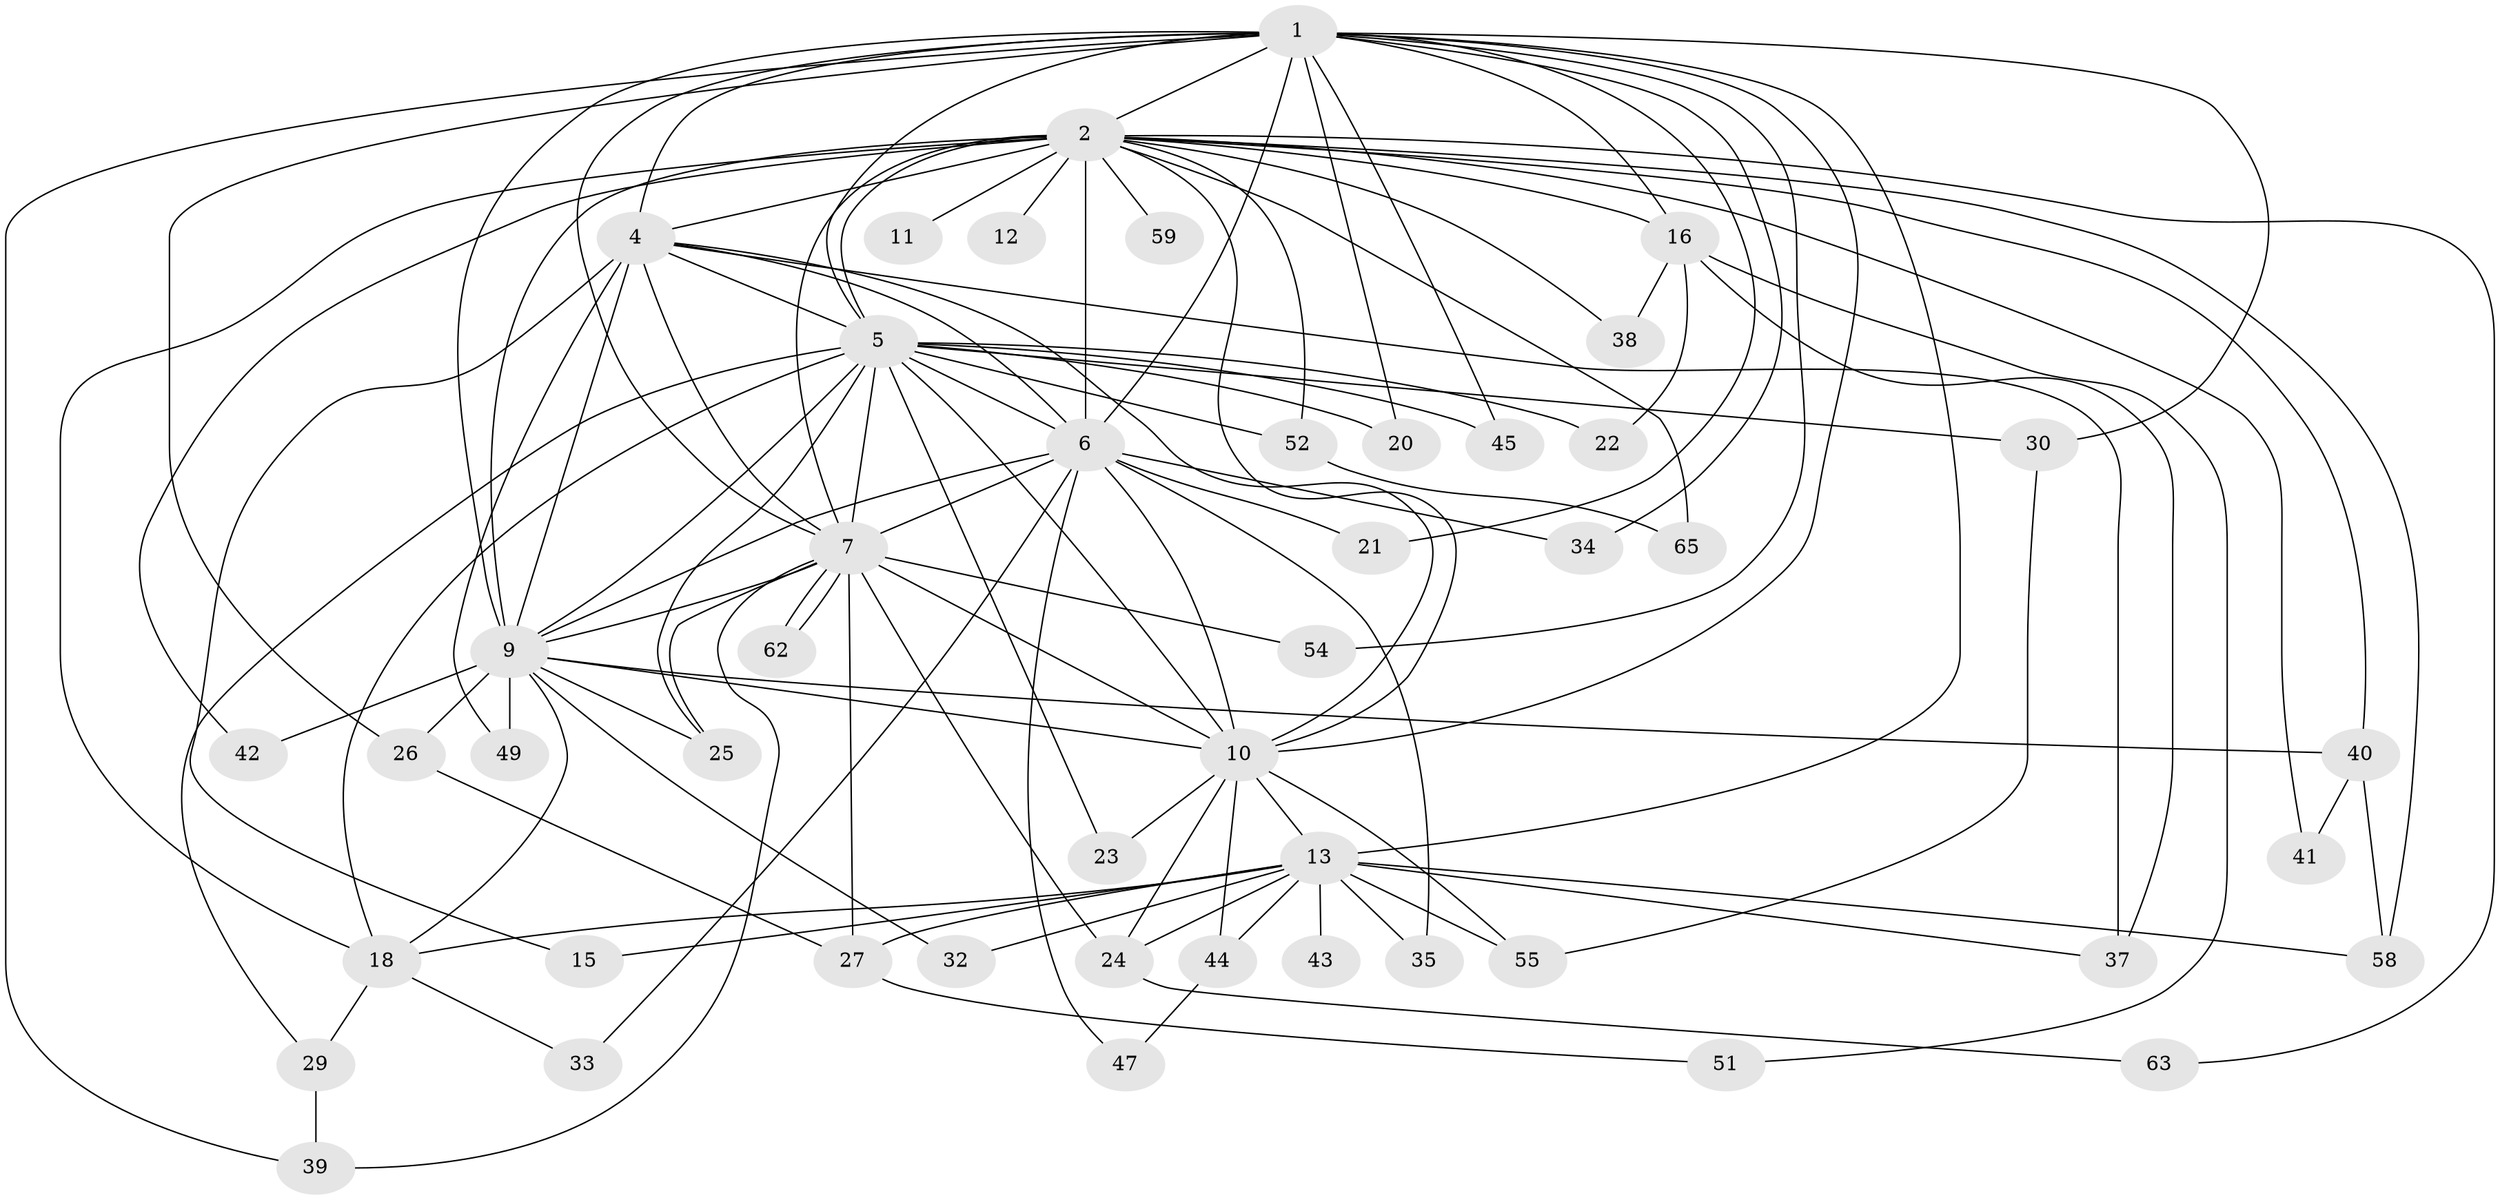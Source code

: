 // original degree distribution, {21: 0.015384615384615385, 17: 0.06153846153846154, 18: 0.015384615384615385, 13: 0.03076923076923077, 11: 0.015384615384615385, 16: 0.015384615384615385, 2: 0.5384615384615384, 12: 0.015384615384615385, 7: 0.015384615384615385, 3: 0.2, 6: 0.015384615384615385, 4: 0.06153846153846154}
// Generated by graph-tools (version 1.1) at 2025/11/02/27/25 16:11:03]
// undirected, 48 vertices, 113 edges
graph export_dot {
graph [start="1"]
  node [color=gray90,style=filled];
  1 [super="+57"];
  2 [super="+3"];
  4 [super="+14"];
  5 [super="+28"];
  6 [super="+8"];
  7 [super="+17"];
  9 [super="+46"];
  10 [super="+53"];
  11;
  12;
  13 [super="+19"];
  15;
  16 [super="+61"];
  18 [super="+64"];
  20;
  21;
  22;
  23;
  24 [super="+31"];
  25;
  26;
  27 [super="+36"];
  29;
  30;
  32;
  33;
  34;
  35;
  37 [super="+48"];
  38;
  39 [super="+50"];
  40;
  41;
  42;
  43;
  44;
  45;
  47;
  49;
  51;
  52;
  54;
  55 [super="+56"];
  58 [super="+60"];
  59;
  62;
  63;
  65;
  1 -- 2 [weight=2];
  1 -- 4;
  1 -- 5;
  1 -- 6 [weight=2];
  1 -- 7 [weight=2];
  1 -- 9;
  1 -- 10;
  1 -- 13;
  1 -- 16 [weight=2];
  1 -- 20;
  1 -- 21;
  1 -- 26;
  1 -- 30;
  1 -- 34;
  1 -- 45;
  1 -- 54;
  1 -- 39;
  2 -- 4 [weight=2];
  2 -- 5 [weight=3];
  2 -- 6 [weight=4];
  2 -- 7 [weight=2];
  2 -- 9 [weight=2];
  2 -- 10 [weight=2];
  2 -- 11 [weight=2];
  2 -- 12 [weight=2];
  2 -- 18;
  2 -- 38;
  2 -- 52;
  2 -- 59 [weight=2];
  2 -- 65;
  2 -- 16;
  2 -- 40;
  2 -- 41;
  2 -- 42;
  2 -- 63;
  2 -- 58;
  4 -- 5;
  4 -- 6 [weight=2];
  4 -- 7;
  4 -- 9;
  4 -- 10 [weight=2];
  4 -- 15;
  4 -- 37;
  4 -- 49;
  5 -- 6 [weight=2];
  5 -- 7;
  5 -- 9;
  5 -- 10;
  5 -- 18;
  5 -- 20;
  5 -- 22;
  5 -- 23;
  5 -- 25;
  5 -- 45;
  5 -- 52;
  5 -- 29;
  5 -- 30;
  6 -- 7 [weight=3];
  6 -- 9 [weight=2];
  6 -- 10 [weight=2];
  6 -- 33;
  6 -- 34;
  6 -- 35;
  6 -- 47;
  6 -- 21;
  7 -- 9;
  7 -- 10;
  7 -- 24;
  7 -- 39;
  7 -- 54;
  7 -- 62;
  7 -- 62;
  7 -- 25;
  7 -- 27;
  9 -- 10 [weight=2];
  9 -- 26;
  9 -- 32;
  9 -- 40;
  9 -- 42;
  9 -- 49;
  9 -- 25;
  9 -- 18;
  10 -- 13;
  10 -- 23;
  10 -- 24;
  10 -- 44;
  10 -- 55;
  13 -- 15;
  13 -- 27;
  13 -- 32;
  13 -- 35;
  13 -- 43 [weight=2];
  13 -- 44;
  13 -- 18;
  13 -- 58;
  13 -- 55;
  13 -- 24;
  13 -- 37;
  16 -- 22;
  16 -- 37;
  16 -- 38;
  16 -- 51;
  18 -- 29;
  18 -- 33;
  24 -- 63;
  26 -- 27;
  27 -- 51;
  29 -- 39;
  30 -- 55;
  40 -- 41;
  40 -- 58;
  44 -- 47;
  52 -- 65;
}
